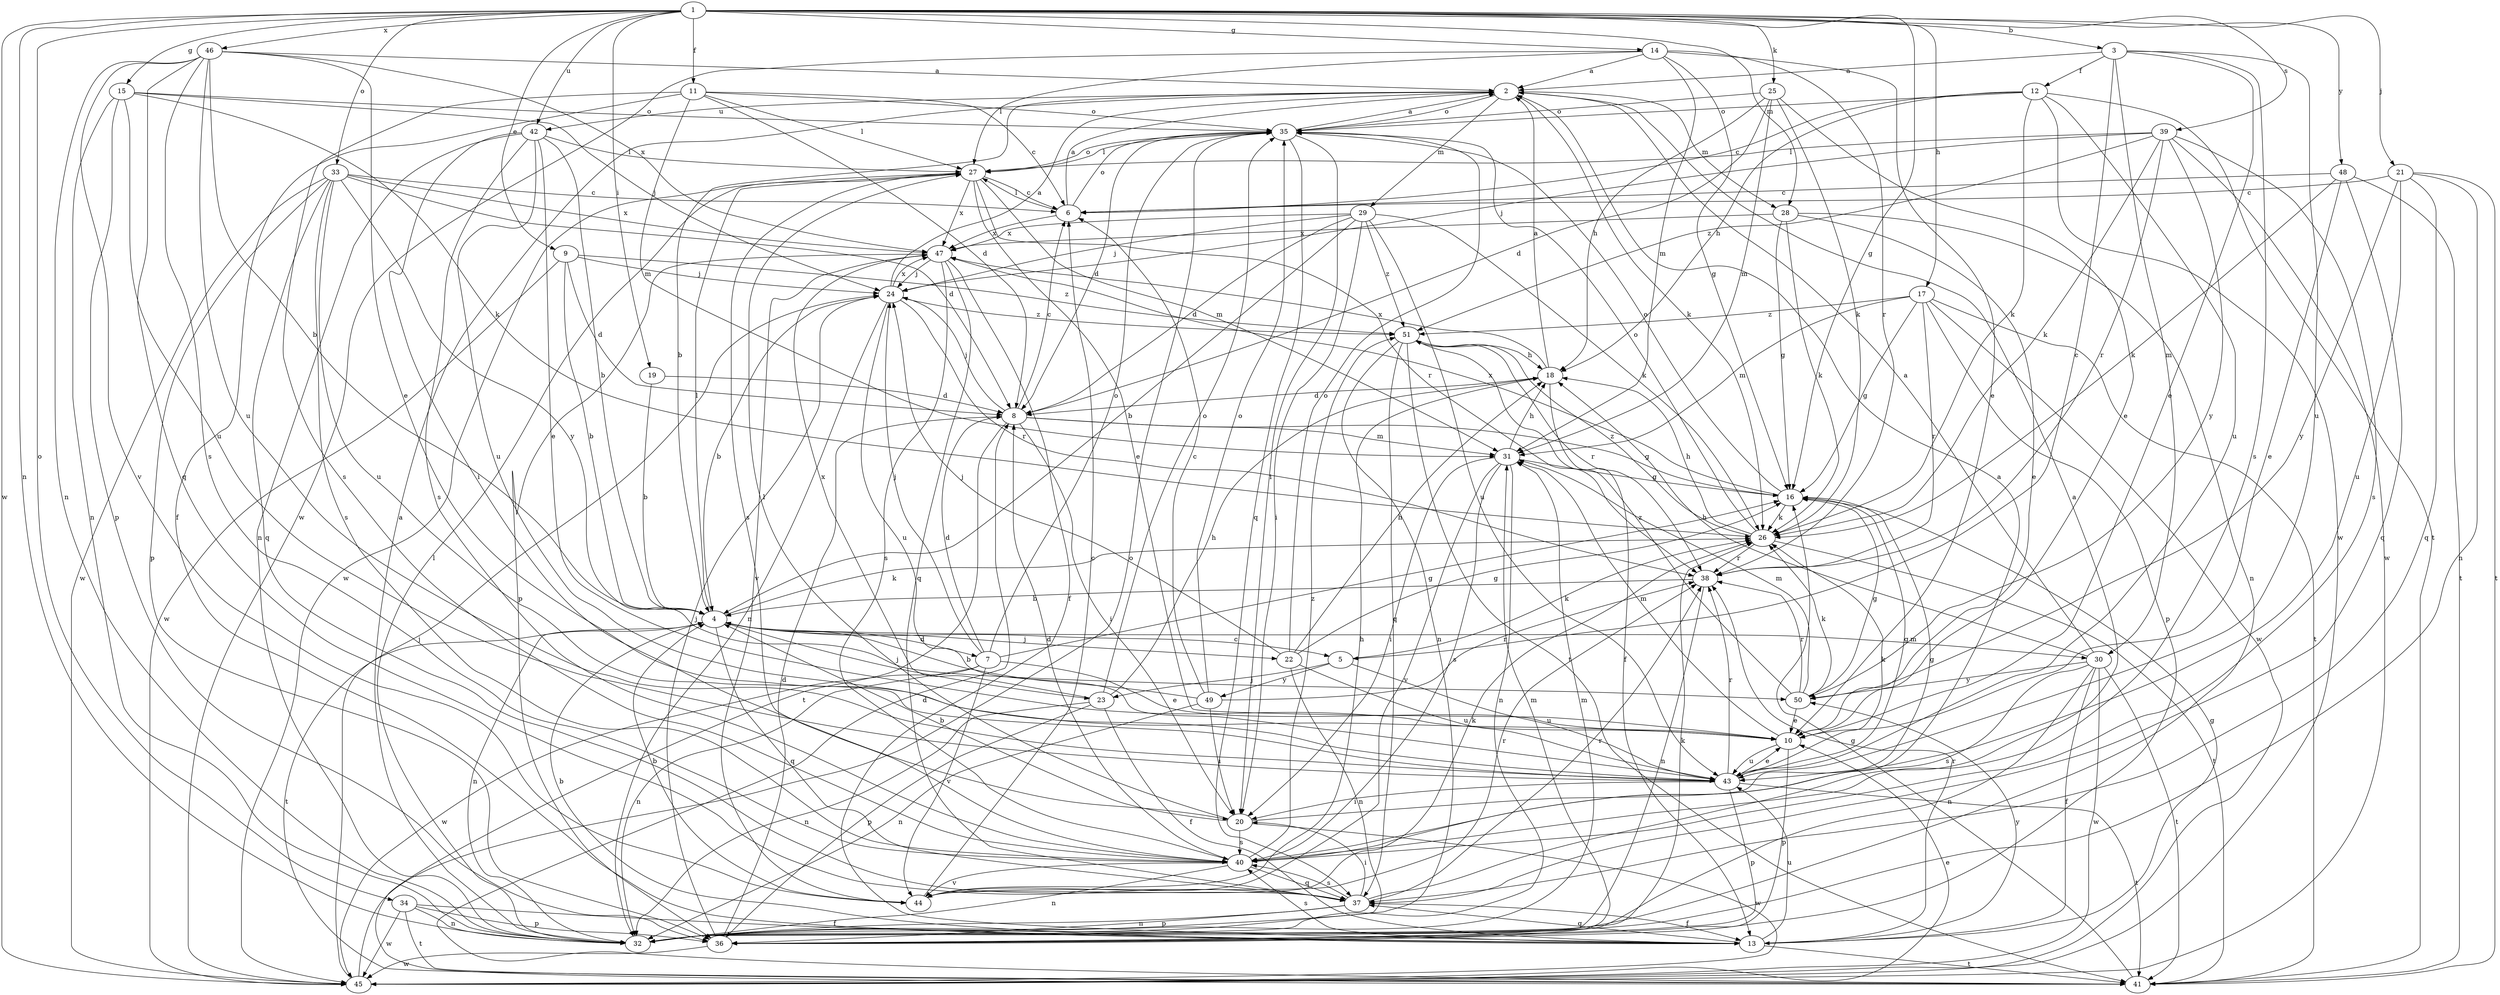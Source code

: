 strict digraph  {
	3 -> 2 [label=a];
	6 -> 2 [label=a];
	14 -> 2 [label=a];
	18 -> 2 [label=a];
	24 -> 2 [label=a];
	30 -> 2 [label=a];
	32 -> 2 [label=a];
	35 -> 2 [label=a];
	37 -> 2 [label=a];
	40 -> 2 [label=a];
	46 -> 2 [label=a];
	1 -> 3 [label=b];
	2 -> 4 [label=b];
	9 -> 4 [label=b];
	13 -> 4 [label=b];
	19 -> 4 [label=b];
	20 -> 4 [label=b];
	24 -> 4 [label=b];
	29 -> 4 [label=b];
	38 -> 4 [label=b];
	42 -> 4 [label=b];
	44 -> 4 [label=b];
	46 -> 4 [label=b];
	49 -> 4 [label=b];
	3 -> 5 [label=c];
	4 -> 5 [label=c];
	8 -> 6 [label=c];
	11 -> 6 [label=c];
	12 -> 6 [label=c];
	21 -> 6 [label=c];
	27 -> 6 [label=c];
	33 -> 6 [label=c];
	44 -> 6 [label=c];
	48 -> 6 [label=c];
	49 -> 6 [label=c];
	4 -> 7 [label=d];
	7 -> 8 [label=d];
	9 -> 8 [label=d];
	11 -> 8 [label=d];
	18 -> 8 [label=d];
	19 -> 8 [label=d];
	25 -> 8 [label=d];
	29 -> 8 [label=d];
	33 -> 8 [label=d];
	35 -> 8 [label=d];
	36 -> 8 [label=d];
	40 -> 8 [label=d];
	41 -> 8 [label=d];
	1 -> 9 [label=e];
	3 -> 10 [label=e];
	7 -> 10 [label=e];
	14 -> 10 [label=e];
	25 -> 10 [label=e];
	27 -> 10 [label=e];
	28 -> 10 [label=e];
	42 -> 10 [label=e];
	43 -> 10 [label=e];
	45 -> 10 [label=e];
	46 -> 10 [label=e];
	48 -> 10 [label=e];
	50 -> 10 [label=e];
	1 -> 11 [label=f];
	3 -> 12 [label=f];
	11 -> 13 [label=f];
	18 -> 13 [label=f];
	23 -> 13 [label=f];
	30 -> 13 [label=f];
	34 -> 13 [label=f];
	37 -> 13 [label=f];
	47 -> 13 [label=f];
	1 -> 14 [label=g];
	1 -> 15 [label=g];
	1 -> 16 [label=g];
	7 -> 16 [label=g];
	8 -> 16 [label=g];
	13 -> 16 [label=g];
	14 -> 16 [label=g];
	17 -> 16 [label=g];
	20 -> 16 [label=g];
	22 -> 16 [label=g];
	28 -> 16 [label=g];
	31 -> 16 [label=g];
	41 -> 16 [label=g];
	43 -> 16 [label=g];
	50 -> 16 [label=g];
	1 -> 17 [label=h];
	12 -> 18 [label=h];
	22 -> 18 [label=h];
	23 -> 18 [label=h];
	25 -> 18 [label=h];
	26 -> 18 [label=h];
	30 -> 18 [label=h];
	31 -> 18 [label=h];
	44 -> 18 [label=h];
	51 -> 18 [label=h];
	1 -> 19 [label=i];
	8 -> 20 [label=i];
	29 -> 20 [label=i];
	31 -> 20 [label=i];
	35 -> 20 [label=i];
	37 -> 20 [label=i];
	42 -> 20 [label=i];
	43 -> 20 [label=i];
	49 -> 20 [label=i];
	1 -> 21 [label=j];
	4 -> 22 [label=j];
	4 -> 23 [label=j];
	5 -> 23 [label=j];
	7 -> 24 [label=j];
	8 -> 24 [label=j];
	9 -> 24 [label=j];
	15 -> 24 [label=j];
	22 -> 24 [label=j];
	29 -> 24 [label=j];
	36 -> 24 [label=j];
	39 -> 24 [label=j];
	45 -> 24 [label=j];
	47 -> 24 [label=j];
	1 -> 25 [label=k];
	2 -> 26 [label=k];
	4 -> 26 [label=k];
	5 -> 26 [label=k];
	12 -> 26 [label=k];
	15 -> 26 [label=k];
	16 -> 26 [label=k];
	25 -> 26 [label=k];
	28 -> 26 [label=k];
	29 -> 26 [label=k];
	36 -> 26 [label=k];
	39 -> 26 [label=k];
	43 -> 26 [label=k];
	44 -> 26 [label=k];
	48 -> 26 [label=k];
	50 -> 26 [label=k];
	4 -> 27 [label=l];
	6 -> 27 [label=l];
	11 -> 27 [label=l];
	14 -> 27 [label=l];
	20 -> 27 [label=l];
	32 -> 27 [label=l];
	35 -> 27 [label=l];
	39 -> 27 [label=l];
	42 -> 27 [label=l];
	1 -> 28 [label=m];
	2 -> 28 [label=m];
	2 -> 29 [label=m];
	3 -> 30 [label=m];
	4 -> 30 [label=m];
	8 -> 31 [label=m];
	10 -> 31 [label=m];
	11 -> 31 [label=m];
	14 -> 31 [label=m];
	17 -> 31 [label=m];
	25 -> 31 [label=m];
	27 -> 31 [label=m];
	32 -> 31 [label=m];
	36 -> 31 [label=m];
	50 -> 31 [label=m];
	1 -> 32 [label=n];
	4 -> 32 [label=n];
	7 -> 32 [label=n];
	15 -> 32 [label=n];
	21 -> 32 [label=n];
	22 -> 32 [label=n];
	23 -> 32 [label=n];
	24 -> 32 [label=n];
	28 -> 32 [label=n];
	30 -> 32 [label=n];
	31 -> 32 [label=n];
	34 -> 32 [label=n];
	37 -> 32 [label=n];
	38 -> 32 [label=n];
	40 -> 32 [label=n];
	42 -> 32 [label=n];
	46 -> 32 [label=n];
	49 -> 32 [label=n];
	51 -> 32 [label=n];
	1 -> 33 [label=o];
	1 -> 34 [label=o];
	2 -> 35 [label=o];
	6 -> 35 [label=o];
	7 -> 35 [label=o];
	11 -> 35 [label=o];
	12 -> 35 [label=o];
	15 -> 35 [label=o];
	16 -> 35 [label=o];
	22 -> 35 [label=o];
	23 -> 35 [label=o];
	25 -> 35 [label=o];
	26 -> 35 [label=o];
	27 -> 35 [label=o];
	45 -> 35 [label=o];
	49 -> 35 [label=o];
	10 -> 36 [label=p];
	15 -> 36 [label=p];
	17 -> 36 [label=p];
	23 -> 36 [label=p];
	33 -> 36 [label=p];
	34 -> 36 [label=p];
	37 -> 36 [label=p];
	43 -> 36 [label=p];
	47 -> 36 [label=p];
	4 -> 37 [label=q];
	13 -> 37 [label=q];
	21 -> 37 [label=q];
	33 -> 37 [label=q];
	35 -> 37 [label=q];
	40 -> 37 [label=q];
	46 -> 37 [label=q];
	47 -> 37 [label=q];
	48 -> 37 [label=q];
	51 -> 37 [label=q];
	13 -> 38 [label=r];
	14 -> 38 [label=r];
	17 -> 38 [label=r];
	24 -> 38 [label=r];
	26 -> 38 [label=r];
	27 -> 38 [label=r];
	37 -> 38 [label=r];
	39 -> 38 [label=r];
	43 -> 38 [label=r];
	44 -> 38 [label=r];
	49 -> 38 [label=r];
	50 -> 38 [label=r];
	51 -> 38 [label=r];
	1 -> 39 [label=s];
	3 -> 40 [label=s];
	11 -> 40 [label=s];
	13 -> 40 [label=s];
	20 -> 40 [label=s];
	27 -> 40 [label=s];
	30 -> 40 [label=s];
	31 -> 40 [label=s];
	33 -> 40 [label=s];
	37 -> 40 [label=s];
	39 -> 40 [label=s];
	42 -> 40 [label=s];
	46 -> 40 [label=s];
	47 -> 40 [label=s];
	4 -> 41 [label=t];
	8 -> 41 [label=t];
	12 -> 41 [label=t];
	13 -> 41 [label=t];
	17 -> 41 [label=t];
	21 -> 41 [label=t];
	26 -> 41 [label=t];
	30 -> 41 [label=t];
	34 -> 41 [label=t];
	43 -> 41 [label=t];
	48 -> 41 [label=t];
	51 -> 41 [label=t];
	1 -> 42 [label=u];
	2 -> 42 [label=u];
	3 -> 43 [label=u];
	5 -> 43 [label=u];
	10 -> 43 [label=u];
	12 -> 43 [label=u];
	13 -> 43 [label=u];
	15 -> 43 [label=u];
	21 -> 43 [label=u];
	22 -> 43 [label=u];
	24 -> 43 [label=u];
	29 -> 43 [label=u];
	33 -> 43 [label=u];
	42 -> 43 [label=u];
	46 -> 43 [label=u];
	7 -> 44 [label=v];
	31 -> 44 [label=v];
	40 -> 44 [label=v];
	46 -> 44 [label=v];
	47 -> 44 [label=v];
	1 -> 45 [label=w];
	7 -> 45 [label=w];
	9 -> 45 [label=w];
	12 -> 45 [label=w];
	14 -> 45 [label=w];
	17 -> 45 [label=w];
	20 -> 45 [label=w];
	27 -> 45 [label=w];
	30 -> 45 [label=w];
	33 -> 45 [label=w];
	34 -> 45 [label=w];
	36 -> 45 [label=w];
	39 -> 45 [label=w];
	1 -> 46 [label=x];
	6 -> 47 [label=x];
	16 -> 47 [label=x];
	18 -> 47 [label=x];
	23 -> 47 [label=x];
	24 -> 47 [label=x];
	27 -> 47 [label=x];
	28 -> 47 [label=x];
	29 -> 47 [label=x];
	33 -> 47 [label=x];
	46 -> 47 [label=x];
	1 -> 48 [label=y];
	5 -> 49 [label=y];
	13 -> 50 [label=y];
	21 -> 50 [label=y];
	30 -> 50 [label=y];
	33 -> 50 [label=y];
	39 -> 50 [label=y];
	9 -> 51 [label=z];
	17 -> 51 [label=z];
	24 -> 51 [label=z];
	26 -> 51 [label=z];
	29 -> 51 [label=z];
	39 -> 51 [label=z];
	40 -> 51 [label=z];
	50 -> 51 [label=z];
}
